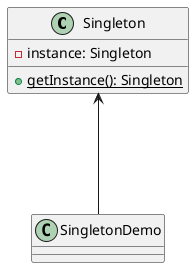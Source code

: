 @startuml


class Singleton {
    -instance: Singleton
    +{static}getInstance(): Singleton

}

class SingletonDemo {
}

Singleton <--- SingletonDemo

@enduml
